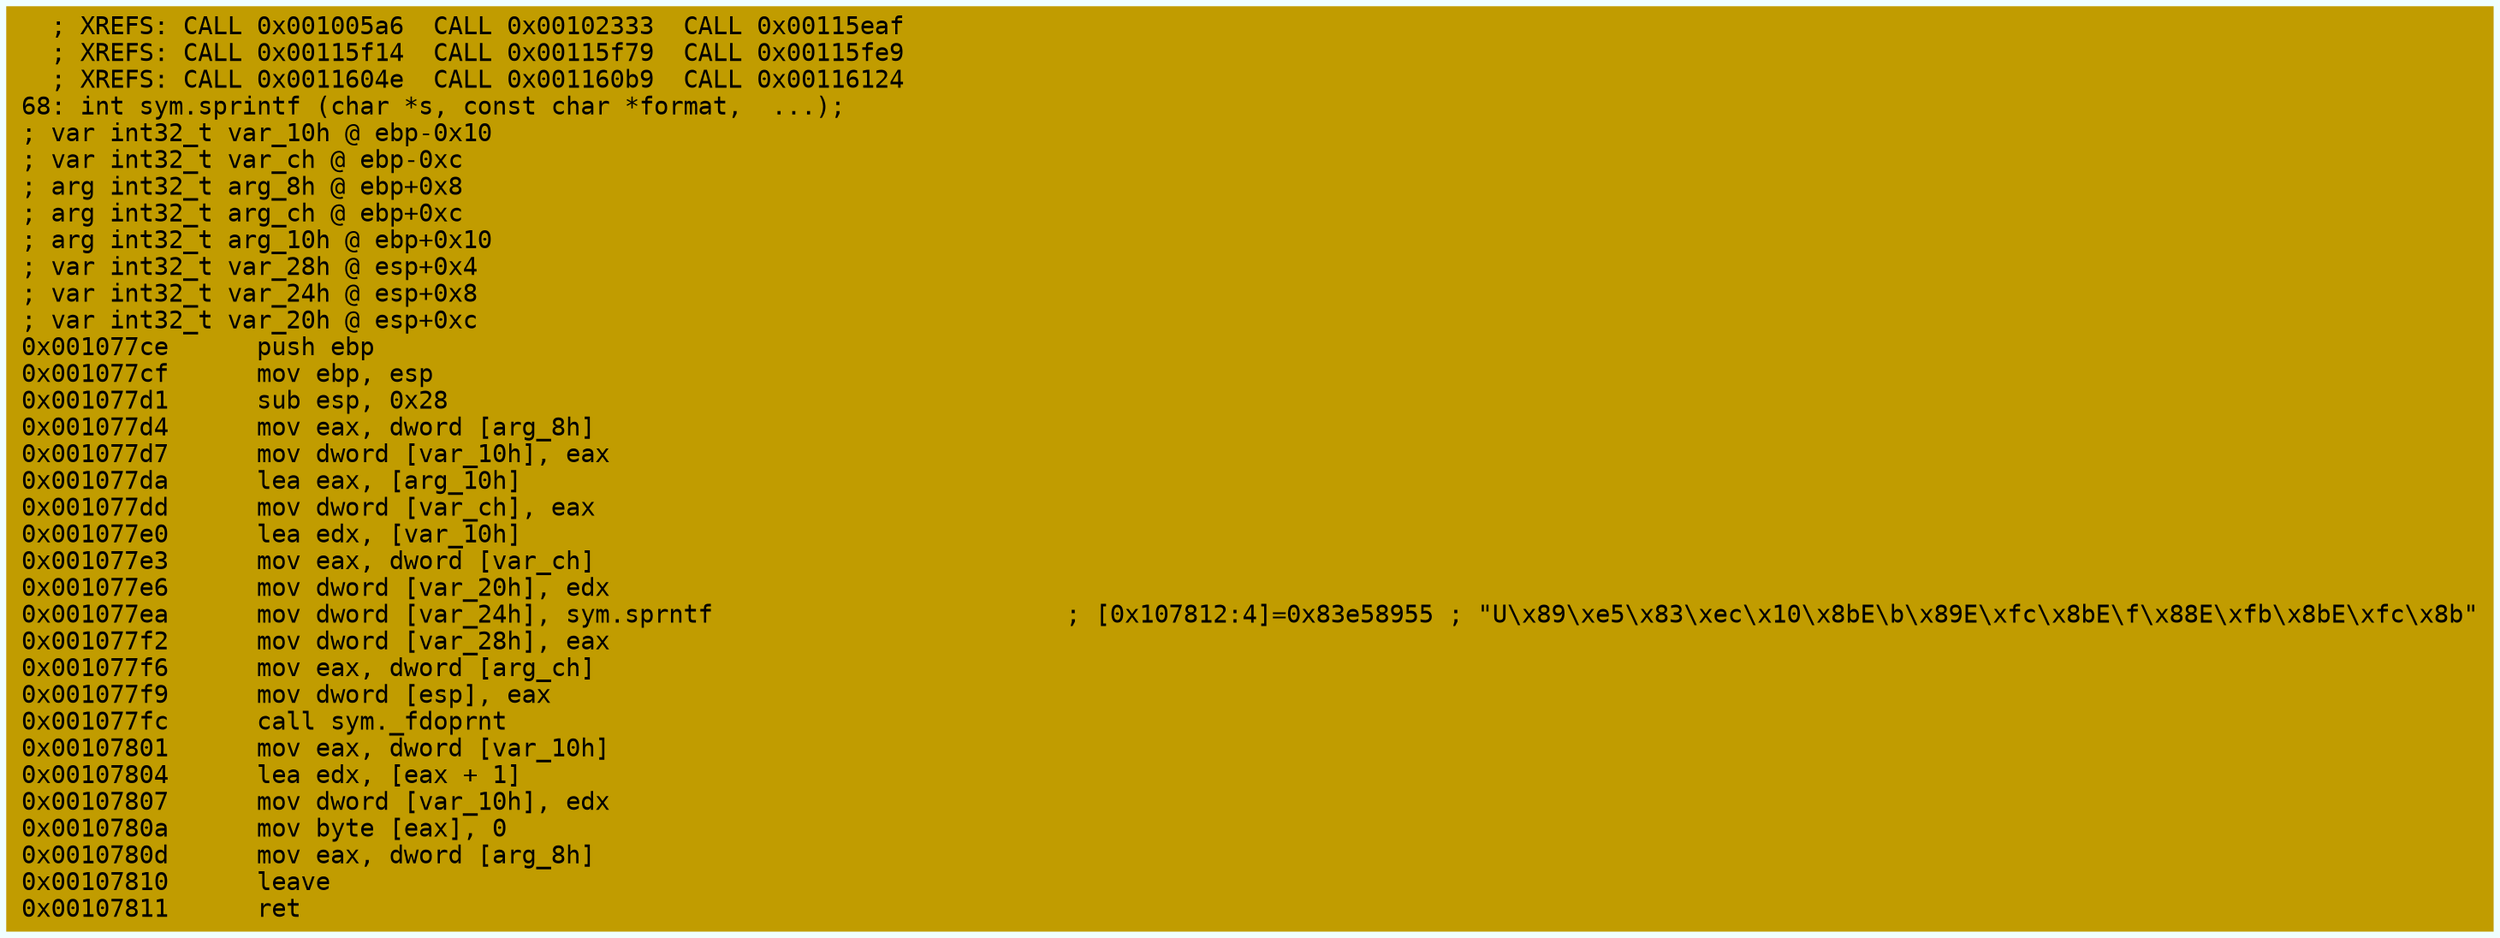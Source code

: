 digraph code {
	graph [bgcolor=azure fontsize=8 fontname="Courier" splines="ortho"];
	node [fillcolor=gray style=filled shape=box];
	edge [arrowhead="normal"];
	"0x001077ce" [URL="sym.sprintf/0x001077ce", fillcolor="#c19c00",color="#c19c00", fontname="Courier",label="  ; XREFS: CALL 0x001005a6  CALL 0x00102333  CALL 0x00115eaf  \l  ; XREFS: CALL 0x00115f14  CALL 0x00115f79  CALL 0x00115fe9  \l  ; XREFS: CALL 0x0011604e  CALL 0x001160b9  CALL 0x00116124  \l68: int sym.sprintf (char *s, const char *format,  ...);\l; var int32_t var_10h @ ebp-0x10\l; var int32_t var_ch @ ebp-0xc\l; arg int32_t arg_8h @ ebp+0x8\l; arg int32_t arg_ch @ ebp+0xc\l; arg int32_t arg_10h @ ebp+0x10\l; var int32_t var_28h @ esp+0x4\l; var int32_t var_24h @ esp+0x8\l; var int32_t var_20h @ esp+0xc\l0x001077ce      push ebp\l0x001077cf      mov ebp, esp\l0x001077d1      sub esp, 0x28\l0x001077d4      mov eax, dword [arg_8h]\l0x001077d7      mov dword [var_10h], eax\l0x001077da      lea eax, [arg_10h]\l0x001077dd      mov dword [var_ch], eax\l0x001077e0      lea edx, [var_10h]\l0x001077e3      mov eax, dword [var_ch]\l0x001077e6      mov dword [var_20h], edx\l0x001077ea      mov dword [var_24h], sym.sprntf                        ; [0x107812:4]=0x83e58955 ; \"U\\x89\\xe5\\x83\\xec\\x10\\x8bE\\b\\x89E\\xfc\\x8bE\\f\\x88E\\xfb\\x8bE\\xfc\\x8b\"\l0x001077f2      mov dword [var_28h], eax\l0x001077f6      mov eax, dword [arg_ch]\l0x001077f9      mov dword [esp], eax\l0x001077fc      call sym._fdoprnt\l0x00107801      mov eax, dword [var_10h]\l0x00107804      lea edx, [eax + 1]\l0x00107807      mov dword [var_10h], edx\l0x0010780a      mov byte [eax], 0\l0x0010780d      mov eax, dword [arg_8h]\l0x00107810      leave\l0x00107811      ret\l"]
}
